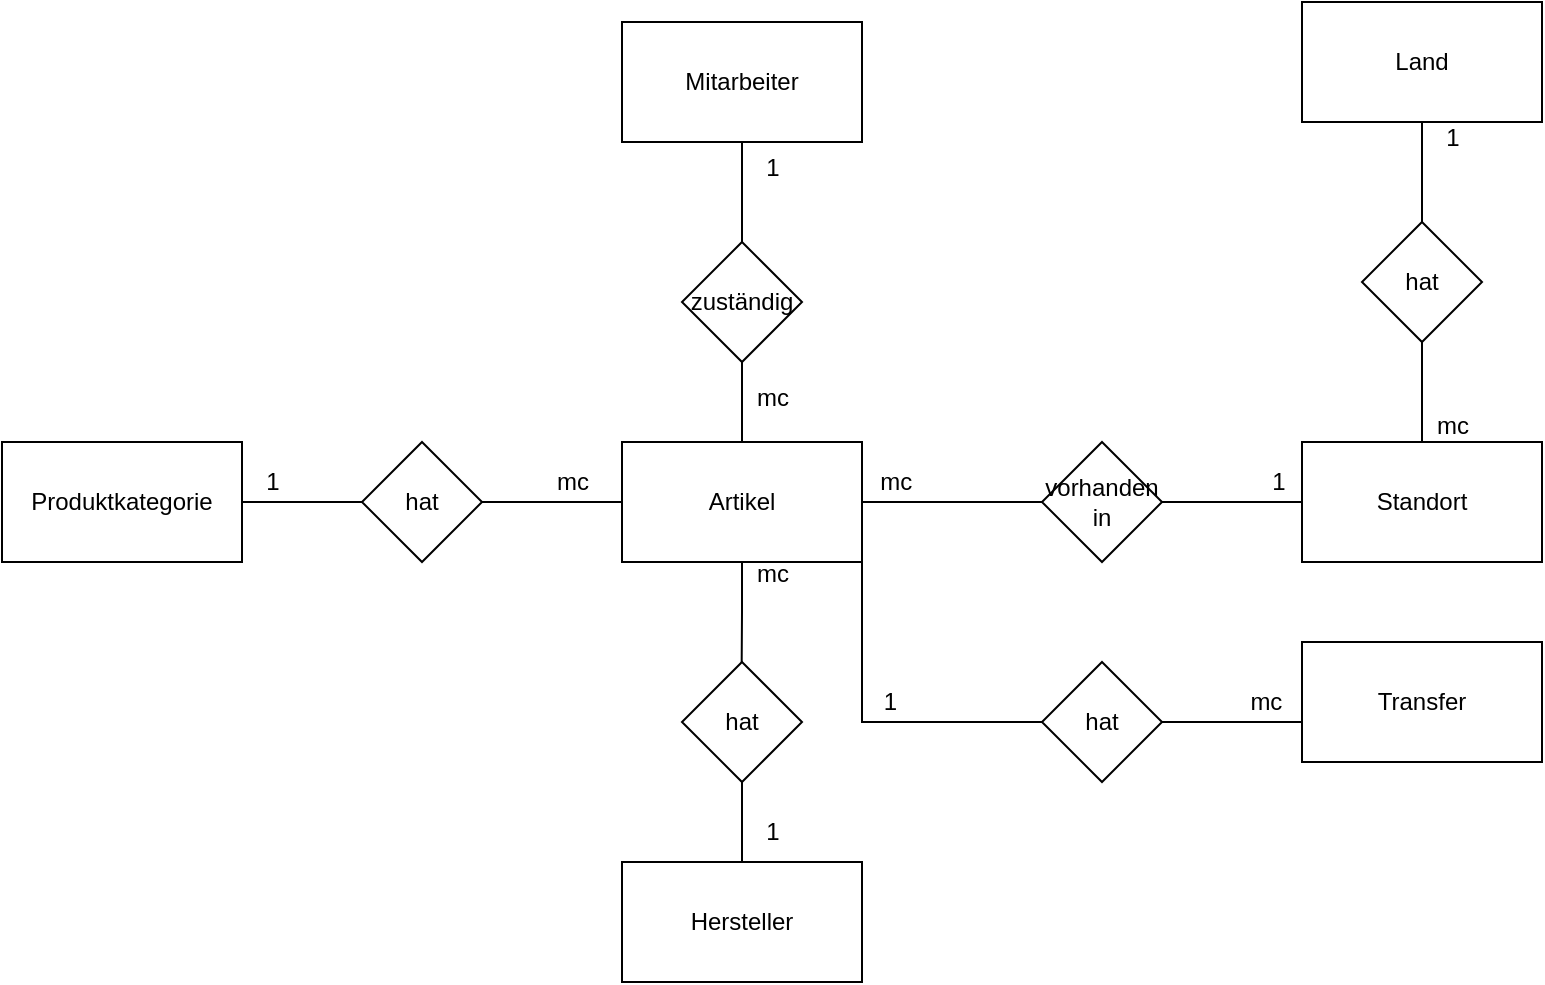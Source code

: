 <mxfile version="14.2.4" type="device"><diagram id="xDn5JZWLN6zwdNwAN3QU" name="Seite-1"><mxGraphModel dx="1185" dy="643" grid="1" gridSize="10" guides="1" tooltips="1" connect="1" arrows="1" fold="1" page="1" pageScale="1" pageWidth="827" pageHeight="1169" math="0" shadow="0"><root><mxCell id="0"/><mxCell id="1" parent="0"/><mxCell id="FdzupJDc1M-AP-P5QrIJ-25" style="edgeStyle=orthogonalEdgeStyle;rounded=0;orthogonalLoop=1;jettySize=auto;html=1;endArrow=none;endFill=0;" parent="1" source="FdzupJDc1M-AP-P5QrIJ-2" target="FdzupJDc1M-AP-P5QrIJ-24" edge="1"><mxGeometry relative="1" as="geometry"/></mxCell><mxCell id="FdzupJDc1M-AP-P5QrIJ-29" style="edgeStyle=orthogonalEdgeStyle;rounded=0;orthogonalLoop=1;jettySize=auto;html=1;endArrow=none;endFill=0;" parent="1" source="FdzupJDc1M-AP-P5QrIJ-2" target="FdzupJDc1M-AP-P5QrIJ-28" edge="1"><mxGeometry relative="1" as="geometry"/></mxCell><mxCell id="FdzupJDc1M-AP-P5QrIJ-32" style="edgeStyle=orthogonalEdgeStyle;rounded=0;orthogonalLoop=1;jettySize=auto;html=1;endArrow=none;endFill=0;" parent="1" source="FdzupJDc1M-AP-P5QrIJ-2" target="FdzupJDc1M-AP-P5QrIJ-31" edge="1"><mxGeometry relative="1" as="geometry"/></mxCell><mxCell id="FdzupJDc1M-AP-P5QrIJ-35" style="edgeStyle=orthogonalEdgeStyle;rounded=0;orthogonalLoop=1;jettySize=auto;html=1;entryX=0.497;entryY=0.081;entryDx=0;entryDy=0;entryPerimeter=0;endArrow=none;endFill=0;" parent="1" source="FdzupJDc1M-AP-P5QrIJ-2" target="FdzupJDc1M-AP-P5QrIJ-34" edge="1"><mxGeometry relative="1" as="geometry"/></mxCell><mxCell id="FdzupJDc1M-AP-P5QrIJ-2" value="Artikel" style="rounded=0;whiteSpace=wrap;html=1;" parent="1" vertex="1"><mxGeometry x="339" y="230" width="120" height="60" as="geometry"/></mxCell><mxCell id="FdzupJDc1M-AP-P5QrIJ-3" value="Hersteller" style="rounded=0;whiteSpace=wrap;html=1;" parent="1" vertex="1"><mxGeometry x="339" y="440" width="120" height="60" as="geometry"/></mxCell><mxCell id="FdzupJDc1M-AP-P5QrIJ-4" value="Standort" style="rounded=0;whiteSpace=wrap;html=1;" parent="1" vertex="1"><mxGeometry x="679" y="230" width="120" height="60" as="geometry"/></mxCell><mxCell id="FdzupJDc1M-AP-P5QrIJ-8" value="Transfer" style="rounded=0;whiteSpace=wrap;html=1;" parent="1" vertex="1"><mxGeometry x="679" y="330" width="120" height="60" as="geometry"/></mxCell><mxCell id="FdzupJDc1M-AP-P5QrIJ-11" value="Produktkategorie" style="rounded=0;whiteSpace=wrap;html=1;" parent="1" vertex="1"><mxGeometry x="29" y="230" width="120" height="60" as="geometry"/></mxCell><mxCell id="FdzupJDc1M-AP-P5QrIJ-14" value="mc" style="text;html=1;align=center;verticalAlign=middle;resizable=0;points=[];autosize=1;" parent="1" vertex="1"><mxGeometry x="299" y="240" width="30" height="20" as="geometry"/></mxCell><mxCell id="FdzupJDc1M-AP-P5QrIJ-15" value="mc&lt;br&gt;&lt;br&gt;&lt;br&gt;&lt;br&gt;&lt;br&gt;&lt;br&gt;&lt;br&gt;&lt;br&gt;&lt;br&gt;1" style="text;html=1;align=center;verticalAlign=middle;resizable=0;points=[];autosize=1;" parent="1" vertex="1"><mxGeometry x="399" y="290" width="30" height="140" as="geometry"/></mxCell><mxCell id="FdzupJDc1M-AP-P5QrIJ-19" value="mc&amp;nbsp; &amp;nbsp; &amp;nbsp; &amp;nbsp; &amp;nbsp; &amp;nbsp; &amp;nbsp; &amp;nbsp; &amp;nbsp; &amp;nbsp; &amp;nbsp; &amp;nbsp; &amp;nbsp; &amp;nbsp; &amp;nbsp; &amp;nbsp; &amp;nbsp; &amp;nbsp; &amp;nbsp; &amp;nbsp; &amp;nbsp; &amp;nbsp; &amp;nbsp; &amp;nbsp; &amp;nbsp; &amp;nbsp; &amp;nbsp; 1" style="text;html=1;align=center;verticalAlign=middle;resizable=0;points=[];autosize=1;" parent="1" vertex="1"><mxGeometry x="459" y="240" width="220" height="20" as="geometry"/></mxCell><mxCell id="FdzupJDc1M-AP-P5QrIJ-20" value="Mitarbeiter" style="rounded=0;whiteSpace=wrap;html=1;" parent="1" vertex="1"><mxGeometry x="339" y="20" width="120" height="60" as="geometry"/></mxCell><mxCell id="FdzupJDc1M-AP-P5QrIJ-23" value="1&lt;br&gt;&lt;br&gt;&lt;br&gt;&lt;br&gt;&lt;br&gt;&lt;br&gt;&lt;br&gt;&lt;br&gt;mc" style="text;html=1;align=center;verticalAlign=middle;resizable=0;points=[];autosize=1;" parent="1" vertex="1"><mxGeometry x="399" y="85" width="30" height="130" as="geometry"/></mxCell><mxCell id="FdzupJDc1M-AP-P5QrIJ-26" style="edgeStyle=orthogonalEdgeStyle;rounded=0;orthogonalLoop=1;jettySize=auto;html=1;endArrow=none;endFill=0;" parent="1" source="FdzupJDc1M-AP-P5QrIJ-24" target="FdzupJDc1M-AP-P5QrIJ-11" edge="1"><mxGeometry relative="1" as="geometry"/></mxCell><mxCell id="FdzupJDc1M-AP-P5QrIJ-24" value="hat" style="rhombus;whiteSpace=wrap;html=1;" parent="1" vertex="1"><mxGeometry x="209" y="230" width="60" height="60" as="geometry"/></mxCell><mxCell id="FdzupJDc1M-AP-P5QrIJ-27" value="1" style="text;html=1;align=center;verticalAlign=middle;resizable=0;points=[];autosize=1;" parent="1" vertex="1"><mxGeometry x="154" y="240" width="20" height="20" as="geometry"/></mxCell><mxCell id="FdzupJDc1M-AP-P5QrIJ-30" style="edgeStyle=orthogonalEdgeStyle;rounded=0;orthogonalLoop=1;jettySize=auto;html=1;endArrow=none;endFill=0;" parent="1" source="FdzupJDc1M-AP-P5QrIJ-28" target="FdzupJDc1M-AP-P5QrIJ-20" edge="1"><mxGeometry relative="1" as="geometry"/></mxCell><mxCell id="FdzupJDc1M-AP-P5QrIJ-28" value="zuständig" style="rhombus;whiteSpace=wrap;html=1;" parent="1" vertex="1"><mxGeometry x="369" y="130" width="60" height="60" as="geometry"/></mxCell><mxCell id="FdzupJDc1M-AP-P5QrIJ-33" style="edgeStyle=orthogonalEdgeStyle;rounded=0;orthogonalLoop=1;jettySize=auto;html=1;endArrow=none;endFill=0;" parent="1" source="FdzupJDc1M-AP-P5QrIJ-31" target="FdzupJDc1M-AP-P5QrIJ-4" edge="1"><mxGeometry relative="1" as="geometry"/></mxCell><mxCell id="FdzupJDc1M-AP-P5QrIJ-31" value="vorhanden in" style="rhombus;whiteSpace=wrap;html=1;" parent="1" vertex="1"><mxGeometry x="549" y="230" width="60" height="60" as="geometry"/></mxCell><mxCell id="FdzupJDc1M-AP-P5QrIJ-36" style="edgeStyle=orthogonalEdgeStyle;rounded=0;orthogonalLoop=1;jettySize=auto;html=1;endArrow=none;endFill=0;" parent="1" source="FdzupJDc1M-AP-P5QrIJ-34" target="FdzupJDc1M-AP-P5QrIJ-3" edge="1"><mxGeometry relative="1" as="geometry"/></mxCell><mxCell id="FdzupJDc1M-AP-P5QrIJ-34" value="hat" style="rhombus;whiteSpace=wrap;html=1;" parent="1" vertex="1"><mxGeometry x="369" y="340" width="60" height="60" as="geometry"/></mxCell><mxCell id="qbdk-jFmQzUoXaD8flgS-2" value="hat" style="rhombus;whiteSpace=wrap;html=1;" vertex="1" parent="1"><mxGeometry x="549" y="340" width="60" height="60" as="geometry"/></mxCell><mxCell id="qbdk-jFmQzUoXaD8flgS-6" style="edgeStyle=orthogonalEdgeStyle;rounded=0;orthogonalLoop=1;jettySize=auto;html=1;entryX=0;entryY=0.5;entryDx=0;entryDy=0;endArrow=none;endFill=0;exitX=1;exitY=1;exitDx=0;exitDy=0;" edge="1" parent="1" source="FdzupJDc1M-AP-P5QrIJ-2" target="qbdk-jFmQzUoXaD8flgS-2"><mxGeometry relative="1" as="geometry"><mxPoint x="459" y="290" as="sourcePoint"/><mxPoint x="679" y="440" as="targetPoint"/><Array as="points"><mxPoint x="459" y="370"/></Array></mxGeometry></mxCell><mxCell id="qbdk-jFmQzUoXaD8flgS-7" style="edgeStyle=orthogonalEdgeStyle;rounded=0;orthogonalLoop=1;jettySize=auto;html=1;entryX=0;entryY=0;entryDx=0;entryDy=0;endArrow=none;endFill=0;exitX=1;exitY=0.5;exitDx=0;exitDy=0;" edge="1" parent="1" source="qbdk-jFmQzUoXaD8flgS-2" target="FdzupJDc1M-AP-P5QrIJ-8"><mxGeometry relative="1" as="geometry"><mxPoint x="469" y="300" as="sourcePoint"/><mxPoint x="585" y="375" as="targetPoint"/><Array as="points"><mxPoint x="609" y="370"/><mxPoint x="679" y="370"/></Array></mxGeometry></mxCell><mxCell id="qbdk-jFmQzUoXaD8flgS-10" value="Land" style="rounded=0;whiteSpace=wrap;html=1;" vertex="1" parent="1"><mxGeometry x="679" y="10" width="120" height="60" as="geometry"/></mxCell><mxCell id="qbdk-jFmQzUoXaD8flgS-12" style="edgeStyle=orthogonalEdgeStyle;rounded=0;orthogonalLoop=1;jettySize=auto;html=1;endArrow=none;endFill=0;exitX=0.5;exitY=1;exitDx=0;exitDy=0;entryX=0.5;entryY=0;entryDx=0;entryDy=0;" edge="1" parent="1" source="qbdk-jFmQzUoXaD8flgS-10" target="FdzupJDc1M-AP-P5QrIJ-4"><mxGeometry relative="1" as="geometry"><mxPoint x="560" y="120" as="sourcePoint"/><mxPoint x="560" y="160" as="targetPoint"/><Array as="points"><mxPoint x="739" y="130"/><mxPoint x="739" y="130"/></Array></mxGeometry></mxCell><mxCell id="qbdk-jFmQzUoXaD8flgS-13" value="hat" style="rhombus;whiteSpace=wrap;html=1;" vertex="1" parent="1"><mxGeometry x="709" y="120" width="60" height="60" as="geometry"/></mxCell><mxCell id="qbdk-jFmQzUoXaD8flgS-15" value="1&lt;br&gt;&lt;br&gt;&lt;br&gt;&lt;br&gt;&lt;br&gt;&lt;br&gt;&lt;br&gt;&lt;br&gt;&lt;br&gt;&lt;br&gt;mc" style="text;html=1;align=center;verticalAlign=middle;resizable=0;points=[];autosize=1;" vertex="1" parent="1"><mxGeometry x="739" y="70" width="30" height="160" as="geometry"/></mxCell><mxCell id="qbdk-jFmQzUoXaD8flgS-16" value="1&amp;nbsp; &amp;nbsp; &amp;nbsp; &amp;nbsp; &amp;nbsp; &amp;nbsp; &amp;nbsp; &amp;nbsp; &amp;nbsp; &amp;nbsp; &amp;nbsp; &amp;nbsp; &amp;nbsp; &amp;nbsp; &amp;nbsp; &amp;nbsp; &amp;nbsp; &amp;nbsp; &amp;nbsp; &amp;nbsp; &amp;nbsp; &amp;nbsp; &amp;nbsp; &amp;nbsp; &amp;nbsp; &amp;nbsp; &amp;nbsp;mc" style="text;html=1;align=center;verticalAlign=middle;resizable=0;points=[];autosize=1;" vertex="1" parent="1"><mxGeometry x="464" y="350" width="210" height="20" as="geometry"/></mxCell></root></mxGraphModel></diagram></mxfile>